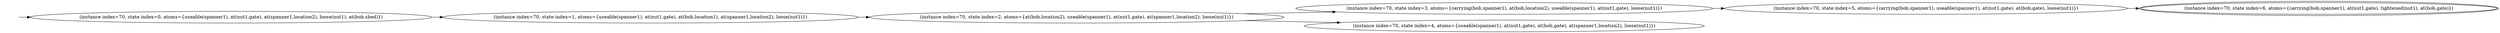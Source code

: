 digraph {
rankdir="LR"
s0[label="(instance index=70, state index=0, atoms={useable(spanner1), at(nut1,gate), at(spanner1,location2), loose(nut1), at(bob,shed)})"]
s1[label="(instance index=70, state index=1, atoms={useable(spanner1), at(nut1,gate), at(bob,location1), at(spanner1,location2), loose(nut1)})"]
s2[label="(instance index=70, state index=2, atoms={at(bob,location2), useable(spanner1), at(nut1,gate), at(spanner1,location2), loose(nut1)})"]
s3[label="(instance index=70, state index=3, atoms={carrying(bob,spanner1), at(bob,location2), useable(spanner1), at(nut1,gate), loose(nut1)})"]
s4[label="(instance index=70, state index=4, atoms={useable(spanner1), at(nut1,gate), at(bob,gate), at(spanner1,location2), loose(nut1)})"]
s5[label="(instance index=70, state index=5, atoms={carrying(bob,spanner1), useable(spanner1), at(nut1,gate), at(bob,gate), loose(nut1)})"]
s6[peripheries=2,label="(instance index=70, state index=6, atoms={carrying(bob,spanner1), at(nut1,gate), tightened(nut1), at(bob,gate)})"]
Dangling [ label = "", style = invis ]
{ rank = same; Dangling }
Dangling -> s0
{ rank = same; s0}
{ rank = same; s1}
{ rank = same; s2}
{ rank = same; s3,s4}
{ rank = same; s5}
{ rank = same; s6}
{
s0->s1
}
{
s1->s2
}
{
s2->s4
s2->s3
}
{
s3->s5
}
{
s5->s6
}
{
}
}
